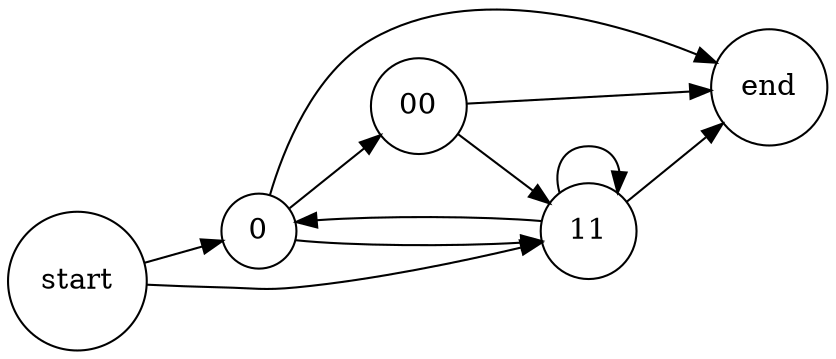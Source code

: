 digraph {
    rankdir=LR;

    start [shape=circle];
    end [shape=circle];

    0 [shape=circle];
    11 [shape=circle];
    00 [shape=circle];

    start -> 11;
    start -> 0;

    11 -> 11;
    11 -> 0;

    0 -> 00;
    0 -> 11;
    00 -> 11;

    11 -> end;
    00 -> end;
    0 -> end;
}
